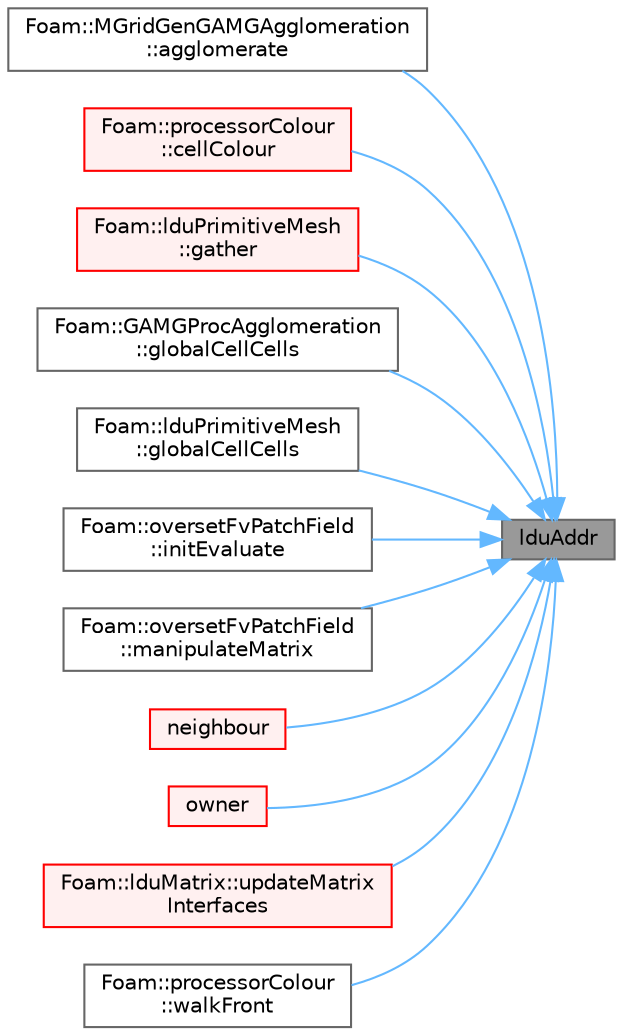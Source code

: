 digraph "lduAddr"
{
 // LATEX_PDF_SIZE
  bgcolor="transparent";
  edge [fontname=Helvetica,fontsize=10,labelfontname=Helvetica,labelfontsize=10];
  node [fontname=Helvetica,fontsize=10,shape=box,height=0.2,width=0.4];
  rankdir="RL";
  Node1 [id="Node000001",label="lduAddr",height=0.2,width=0.4,color="gray40", fillcolor="grey60", style="filled", fontcolor="black",tooltip=" "];
  Node1 -> Node2 [id="edge1_Node000001_Node000002",dir="back",color="steelblue1",style="solid",tooltip=" "];
  Node2 [id="Node000002",label="Foam::MGridGenGAMGAgglomeration\l::agglomerate",height=0.2,width=0.4,color="grey40", fillcolor="white", style="filled",URL="$classFoam_1_1MGridGenGAMGAgglomeration.html#a58a6d81e665e5ef71ae1eb965de92ca4",tooltip=" "];
  Node1 -> Node3 [id="edge2_Node000001_Node000003",dir="back",color="steelblue1",style="solid",tooltip=" "];
  Node3 [id="Node000003",label="Foam::processorColour\l::cellColour",height=0.2,width=0.4,color="red", fillcolor="#FFF0F0", style="filled",URL="$classFoam_1_1processorColour.html#aa29a10eb956fe5d4f5f9802b07e57dbc",tooltip=" "];
  Node1 -> Node5 [id="edge3_Node000001_Node000005",dir="back",color="steelblue1",style="solid",tooltip=" "];
  Node5 [id="Node000005",label="Foam::lduPrimitiveMesh\l::gather",height=0.2,width=0.4,color="red", fillcolor="#FFF0F0", style="filled",URL="$classFoam_1_1lduPrimitiveMesh.html#ad7514c3eec68fa18c472b5dfe1c2b5a4",tooltip=" "];
  Node1 -> Node7 [id="edge4_Node000001_Node000007",dir="back",color="steelblue1",style="solid",tooltip=" "];
  Node7 [id="Node000007",label="Foam::GAMGProcAgglomeration\l::globalCellCells",height=0.2,width=0.4,color="grey40", fillcolor="white", style="filled",URL="$classFoam_1_1GAMGProcAgglomeration.html#a59b7daeb97bb6479a59cdeacff965dc5",tooltip=" "];
  Node1 -> Node8 [id="edge5_Node000001_Node000008",dir="back",color="steelblue1",style="solid",tooltip=" "];
  Node8 [id="Node000008",label="Foam::lduPrimitiveMesh\l::globalCellCells",height=0.2,width=0.4,color="grey40", fillcolor="white", style="filled",URL="$classFoam_1_1lduPrimitiveMesh.html#a2961e325df1c17c3e58594fb1a57b963",tooltip=" "];
  Node1 -> Node9 [id="edge6_Node000001_Node000009",dir="back",color="steelblue1",style="solid",tooltip=" "];
  Node9 [id="Node000009",label="Foam::oversetFvPatchField\l::initEvaluate",height=0.2,width=0.4,color="grey40", fillcolor="white", style="filled",URL="$classFoam_1_1oversetFvPatchField.html#a65e53e9af7fa5ef0659db31b6d0763b0",tooltip=" "];
  Node1 -> Node10 [id="edge7_Node000001_Node000010",dir="back",color="steelblue1",style="solid",tooltip=" "];
  Node10 [id="Node000010",label="Foam::oversetFvPatchField\l::manipulateMatrix",height=0.2,width=0.4,color="grey40", fillcolor="white", style="filled",URL="$classFoam_1_1oversetFvPatchField.html#a918a7a9b6883ae2da430decb238332e0",tooltip=" "];
  Node1 -> Node11 [id="edge8_Node000001_Node000011",dir="back",color="steelblue1",style="solid",tooltip=" "];
  Node11 [id="Node000011",label="neighbour",height=0.2,width=0.4,color="red", fillcolor="#FFF0F0", style="filled",URL="$classFoam_1_1fvMesh.html#a9ce2366dbc848fdd1117bb8e5bba84b6",tooltip=" "];
  Node1 -> Node22 [id="edge9_Node000001_Node000022",dir="back",color="steelblue1",style="solid",tooltip=" "];
  Node22 [id="Node000022",label="owner",height=0.2,width=0.4,color="red", fillcolor="#FFF0F0", style="filled",URL="$classFoam_1_1fvMesh.html#a7e28acdb8ccf45d8b75b1e7cda9c1685",tooltip=" "];
  Node1 -> Node23 [id="edge10_Node000001_Node000023",dir="back",color="steelblue1",style="solid",tooltip=" "];
  Node23 [id="Node000023",label="Foam::lduMatrix::updateMatrix\lInterfaces",height=0.2,width=0.4,color="red", fillcolor="#FFF0F0", style="filled",URL="$classFoam_1_1lduMatrix.html#afc4b5ff9ffc952ff96e5b9769e458fd8",tooltip=" "];
  Node1 -> Node28 [id="edge11_Node000001_Node000028",dir="back",color="steelblue1",style="solid",tooltip=" "];
  Node28 [id="Node000028",label="Foam::processorColour\l::walkFront",height=0.2,width=0.4,color="grey40", fillcolor="white", style="filled",URL="$classFoam_1_1processorColour.html#a9b97b8747ed53665d258733be5623842",tooltip=" "];
}
